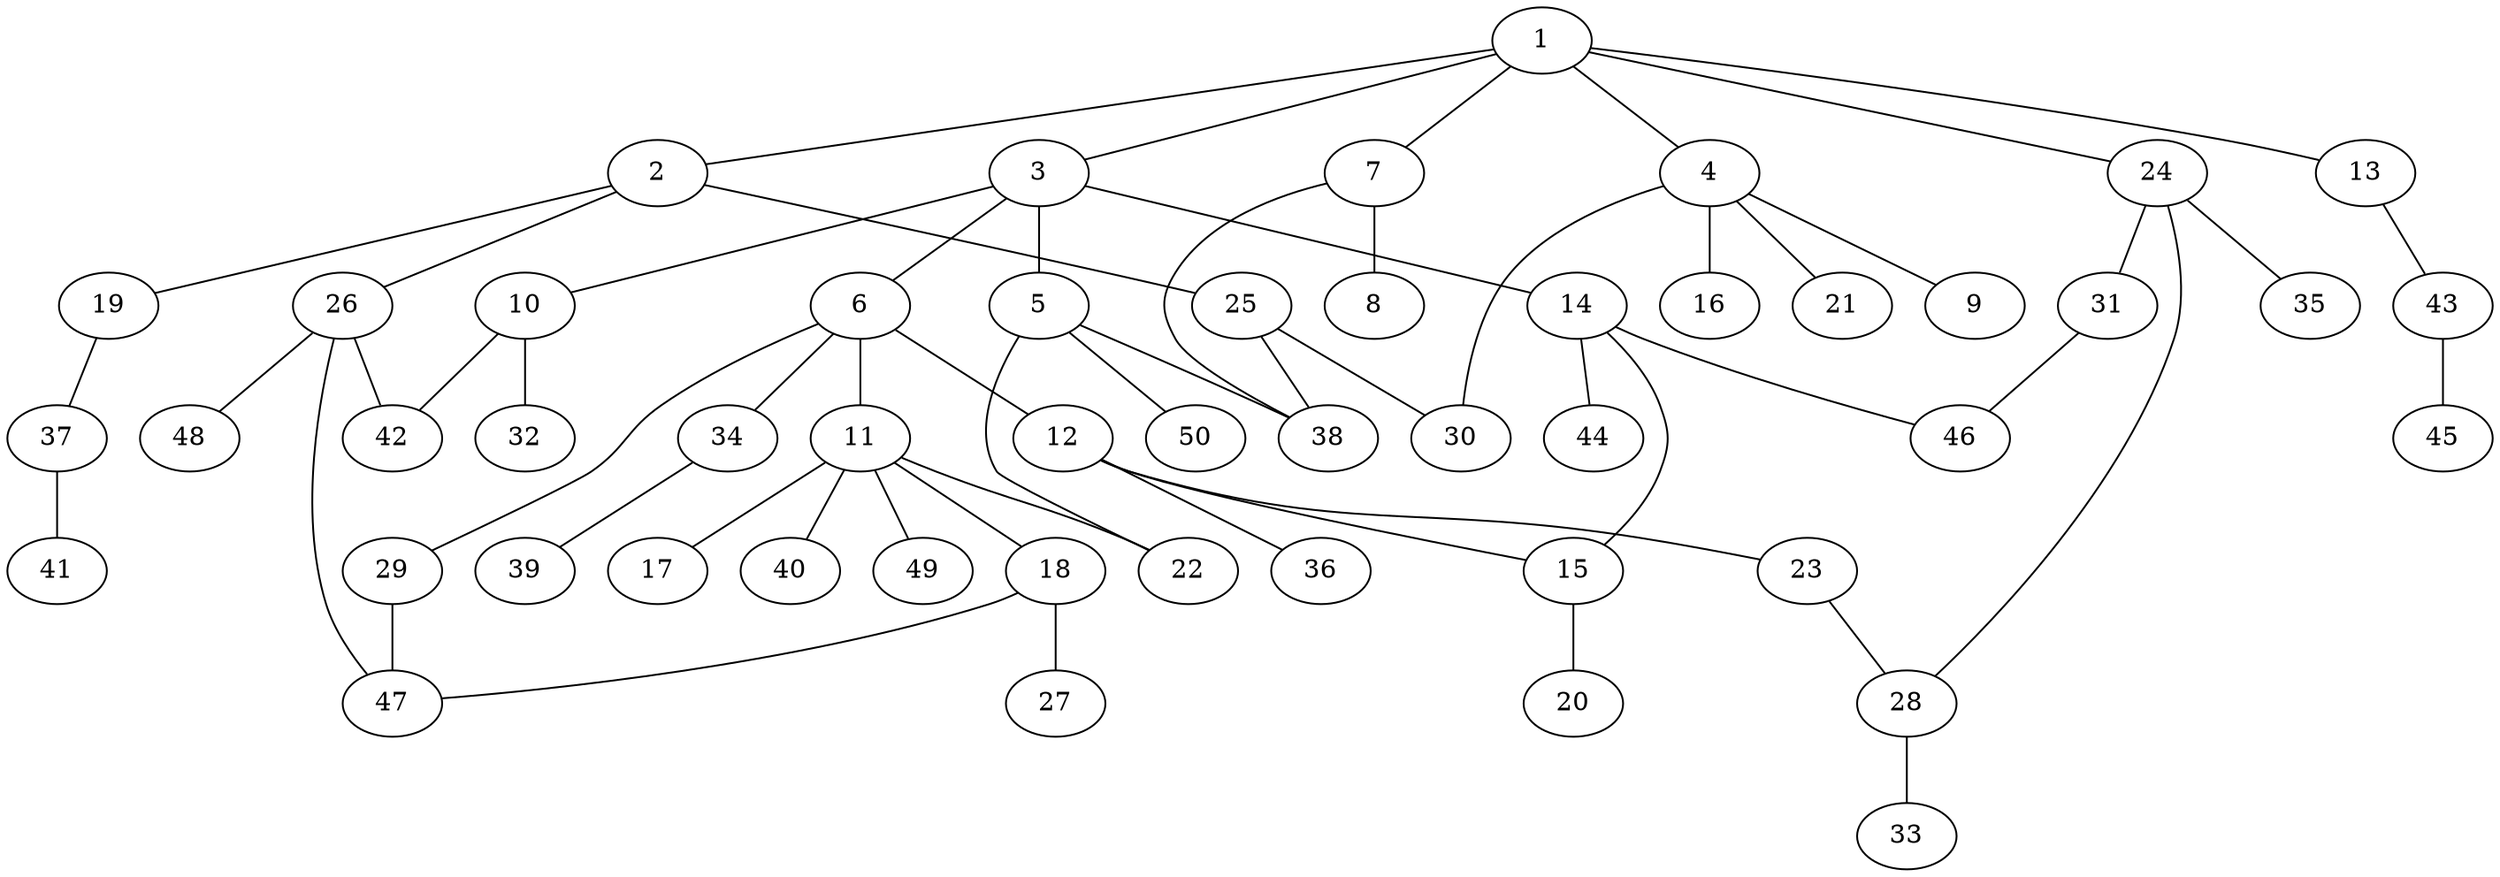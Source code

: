 graph graphname {1--2
1--3
1--4
1--7
1--13
1--24
2--19
2--25
2--26
3--5
3--6
3--10
3--14
4--9
4--16
4--21
4--30
5--22
5--38
5--50
6--11
6--12
6--29
6--34
7--8
7--38
10--32
10--42
11--17
11--18
11--22
11--40
11--49
12--15
12--23
12--36
13--43
14--15
14--44
14--46
15--20
18--27
18--47
19--37
23--28
24--28
24--31
24--35
25--30
25--38
26--42
26--47
26--48
28--33
29--47
31--46
34--39
37--41
43--45
}